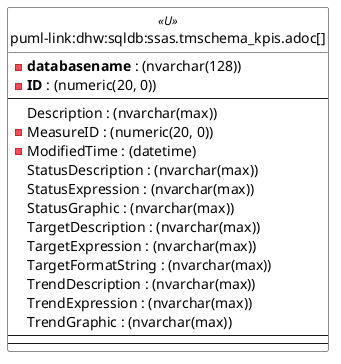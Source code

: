 @startuml
left to right direction
'top to bottom direction
hide circle
'avoide "." issues:
set namespaceSeparator none


skinparam class {
  BackgroundColor White
  BackgroundColor<<FN>> Yellow
  BackgroundColor<<FS>> Yellow
  BackgroundColor<<FT>> LightGray
  BackgroundColor<<IF>> Yellow
  BackgroundColor<<IS>> Yellow
  BackgroundColor<<P>> Aqua
  BackgroundColor<<PC>> Aqua
  BackgroundColor<<SN>> Yellow
  BackgroundColor<<SO>> SlateBlue
  BackgroundColor<<TF>> LightGray
  BackgroundColor<<TR>> Tomato
  BackgroundColor<<U>> White
  BackgroundColor<<V>> WhiteSmoke
  BackgroundColor<<X>> Aqua
  BackgroundColor<<external>> AliceBlue
}


entity "puml-link:dhw:sqldb:ssas.tmschema_kpis.adoc[]" as ssas.TMSCHEMA_KPIS << U >> {
  - **databasename** : (nvarchar(128))
  - **ID** : (numeric(20, 0))
  --
  Description : (nvarchar(max))
  - MeasureID : (numeric(20, 0))
  - ModifiedTime : (datetime)
  StatusDescription : (nvarchar(max))
  StatusExpression : (nvarchar(max))
  StatusGraphic : (nvarchar(max))
  TargetDescription : (nvarchar(max))
  TargetExpression : (nvarchar(max))
  TargetFormatString : (nvarchar(max))
  TrendDescription : (nvarchar(max))
  TrendExpression : (nvarchar(max))
  TrendGraphic : (nvarchar(max))
  --
  --
}



@enduml

